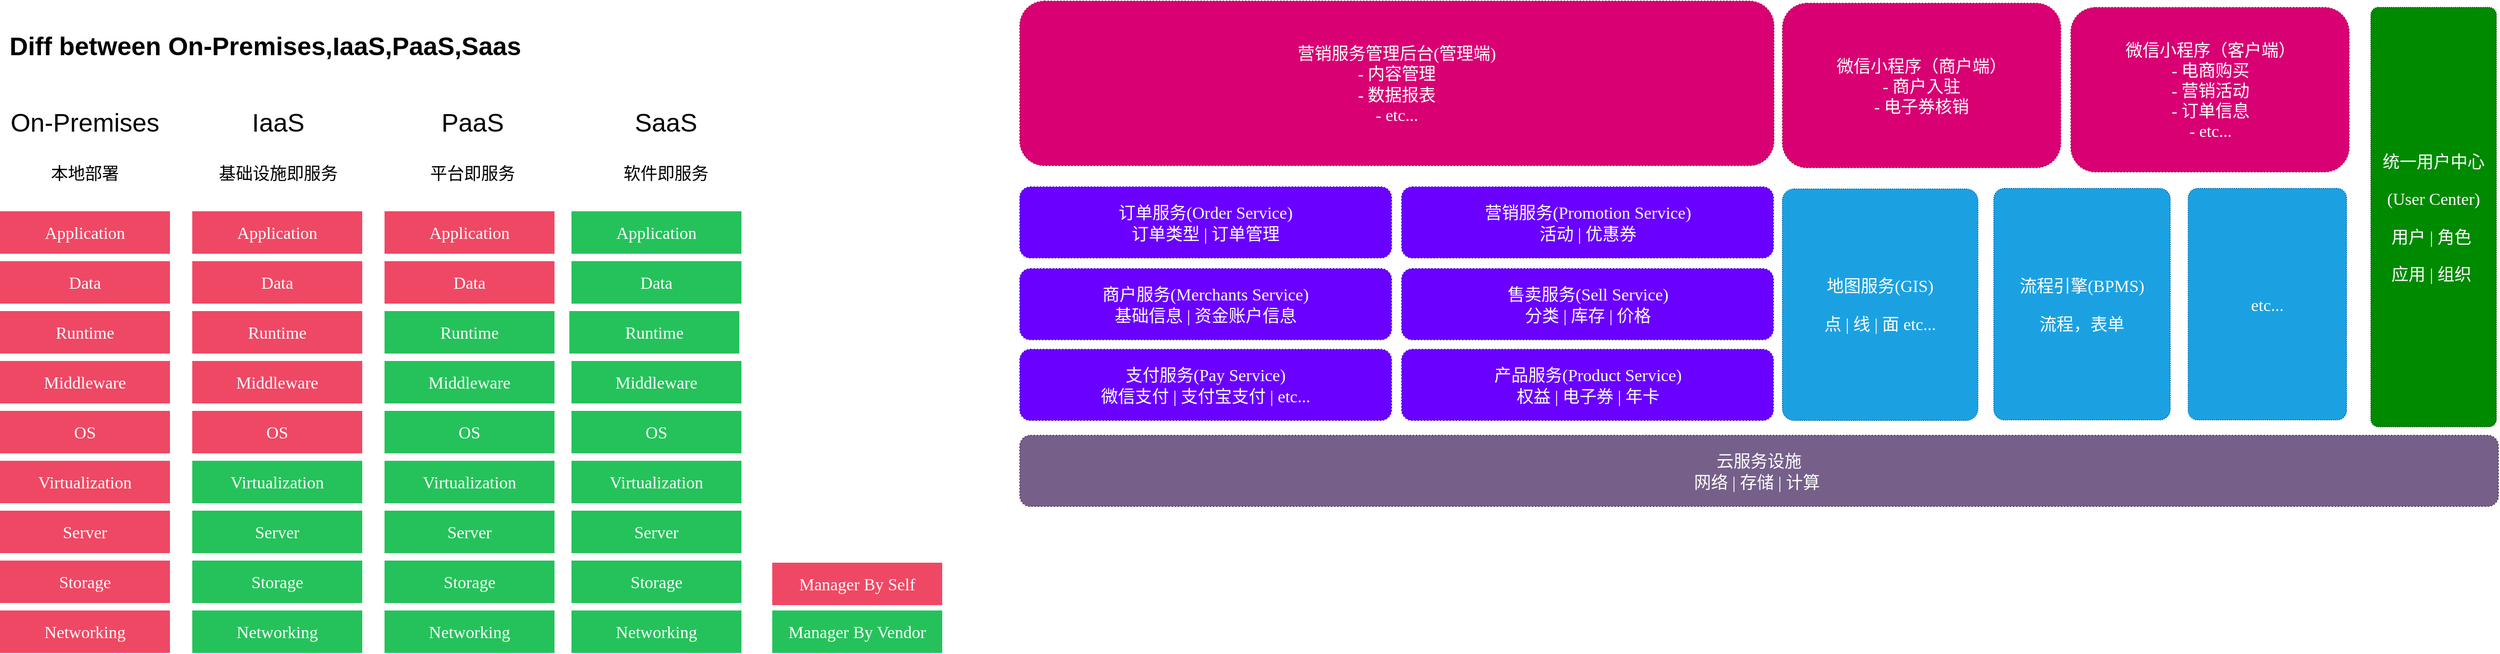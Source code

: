 <mxfile version="24.8.6">
  <diagram name="第 1 页" id="ZknkTiHTkFIjWXrP2Em_">
    <mxGraphModel dx="3857" dy="2365" grid="0" gridSize="10" guides="1" tooltips="1" connect="1" arrows="1" fold="1" page="0" pageScale="1" pageWidth="827" pageHeight="1169" math="0" shadow="0">
      <root>
        <mxCell id="0" />
        <mxCell id="1" parent="0" />
        <mxCell id="aw8PCjykxM2-NQnz8DjW-1" value="&lt;h1 style=&quot;font-size: 24px;&quot;&gt;Diff between On-Premises,IaaS,PaaS,Saas&lt;/h1&gt;" style="text;html=1;strokeColor=none;fillColor=none;spacing=5;spacingTop=-20;whiteSpace=wrap;overflow=hidden;rounded=0;fontSize=24;" parent="1" vertex="1">
          <mxGeometry x="-286.5" y="-176" width="698" height="45" as="geometry" />
        </mxCell>
        <mxCell id="aw8PCjykxM2-NQnz8DjW-4" value="Manager By Self" style="rounded=0;whiteSpace=wrap;html=1;fontFamily=Tahoma;fontSize=16;fillColor=#ef4864;fontColor=#FFF;strokeColor=none;" parent="1" vertex="1">
          <mxGeometry x="437" y="330" width="160" height="40" as="geometry" />
        </mxCell>
        <mxCell id="aw8PCjykxM2-NQnz8DjW-6" value="Manager By Vendor" style="rounded=0;whiteSpace=wrap;html=1;fontFamily=Tahoma;fontSize=16;fontColor=#FFF;fillColor=#25c25b;strokeColor=none;" parent="1" vertex="1">
          <mxGeometry x="437" y="375" width="160" height="40" as="geometry" />
        </mxCell>
        <mxCell id="aw8PCjykxM2-NQnz8DjW-7" value="Networking" style="rounded=0;whiteSpace=wrap;html=1;fontFamily=Tahoma;fontSize=16;fillColor=#ef4864;fontColor=#FFF;strokeColor=none;" parent="1" vertex="1">
          <mxGeometry x="-290" y="375" width="160" height="40" as="geometry" />
        </mxCell>
        <mxCell id="aw8PCjykxM2-NQnz8DjW-8" value="Storage" style="rounded=0;whiteSpace=wrap;html=1;fontFamily=Tahoma;fontSize=16;fillColor=#ef4864;fontColor=#FFF;strokeColor=none;" parent="1" vertex="1">
          <mxGeometry x="-290" y="328" width="160" height="40" as="geometry" />
        </mxCell>
        <mxCell id="aw8PCjykxM2-NQnz8DjW-9" value="Server" style="rounded=0;whiteSpace=wrap;html=1;fontFamily=Tahoma;fontSize=16;fillColor=#ef4864;fontColor=#FFF;strokeColor=none;" parent="1" vertex="1">
          <mxGeometry x="-290" y="281" width="160" height="40" as="geometry" />
        </mxCell>
        <mxCell id="aw8PCjykxM2-NQnz8DjW-10" value="OS" style="rounded=0;whiteSpace=wrap;html=1;fontFamily=Tahoma;fontSize=16;fillColor=#ef4864;fontColor=#FFF;strokeColor=none;" parent="1" vertex="1">
          <mxGeometry x="-290" y="187" width="160" height="40" as="geometry" />
        </mxCell>
        <mxCell id="aw8PCjykxM2-NQnz8DjW-11" value="Middleware" style="rounded=0;whiteSpace=wrap;html=1;fontFamily=Tahoma;fontSize=16;fillColor=#ef4864;fontColor=#FFF;strokeColor=none;" parent="1" vertex="1">
          <mxGeometry x="-290" y="140" width="160" height="40" as="geometry" />
        </mxCell>
        <mxCell id="aw8PCjykxM2-NQnz8DjW-12" value="Runtime" style="rounded=0;whiteSpace=wrap;html=1;fontFamily=Tahoma;fontSize=16;fillColor=#ef4864;fontColor=#FFF;strokeColor=none;" parent="1" vertex="1">
          <mxGeometry x="-290" y="93" width="160" height="40" as="geometry" />
        </mxCell>
        <mxCell id="aw8PCjykxM2-NQnz8DjW-13" value="Data" style="rounded=0;whiteSpace=wrap;html=1;fontFamily=Tahoma;fontSize=16;fillColor=#ef4864;fontColor=#FFF;strokeColor=none;" parent="1" vertex="1">
          <mxGeometry x="-290" y="46" width="160" height="40" as="geometry" />
        </mxCell>
        <mxCell id="aw8PCjykxM2-NQnz8DjW-14" value="Application" style="rounded=0;whiteSpace=wrap;html=1;fontFamily=Tahoma;fontSize=16;fillColor=#ef4864;fontColor=#FFF;strokeColor=none;" parent="1" vertex="1">
          <mxGeometry x="-290" y="-1" width="160" height="40" as="geometry" />
        </mxCell>
        <mxCell id="aw8PCjykxM2-NQnz8DjW-15" value="&lt;h1 style=&quot;font-size: 24px;&quot;&gt;&lt;span style=&quot;background-color: initial; font-weight: normal;&quot;&gt;On-Premises&lt;/span&gt;&lt;br&gt;&lt;/h1&gt;&lt;div&gt;&lt;span style=&quot;background-color: initial; font-weight: normal;&quot;&gt;&lt;font style=&quot;font-size: 16px;&quot;&gt;本地部署&lt;/font&gt;&lt;/span&gt;&lt;/div&gt;" style="text;html=1;strokeColor=none;fillColor=none;spacing=5;spacingTop=-20;whiteSpace=wrap;overflow=hidden;rounded=0;fontSize=24;align=center;verticalAlign=middle;" parent="1" vertex="1">
          <mxGeometry x="-290" y="-110" width="160" height="100" as="geometry" />
        </mxCell>
        <mxCell id="aw8PCjykxM2-NQnz8DjW-16" value="&lt;h1 style=&quot;font-size: 24px;&quot;&gt;&lt;span style=&quot;font-weight: 400;&quot;&gt;IaaS&lt;/span&gt;&lt;/h1&gt;&lt;div&gt;&lt;font style=&quot;font-size: 16px;&quot;&gt;基础设施即服务&lt;/font&gt;&lt;/div&gt;" style="text;html=1;strokeColor=none;fillColor=none;spacing=5;spacingTop=-20;whiteSpace=wrap;overflow=hidden;rounded=0;fontSize=24;align=center;verticalAlign=middle;" parent="1" vertex="1">
          <mxGeometry x="-108" y="-110" width="160" height="100" as="geometry" />
        </mxCell>
        <mxCell id="aw8PCjykxM2-NQnz8DjW-18" value="OS" style="rounded=0;whiteSpace=wrap;html=1;fontFamily=Tahoma;fontSize=16;fillColor=#ef4864;fontColor=#FFF;strokeColor=none;" parent="1" vertex="1">
          <mxGeometry x="-109" y="187" width="160" height="40" as="geometry" />
        </mxCell>
        <mxCell id="aw8PCjykxM2-NQnz8DjW-19" value="Networking" style="rounded=0;whiteSpace=wrap;html=1;fontFamily=Tahoma;fontSize=16;fontColor=#FFF;fillColor=#25c25b;strokeColor=none;" parent="1" vertex="1">
          <mxGeometry x="-109" y="375" width="160" height="40" as="geometry" />
        </mxCell>
        <mxCell id="aw8PCjykxM2-NQnz8DjW-20" value="Virtualization" style="rounded=0;whiteSpace=wrap;html=1;fontFamily=Tahoma;fontSize=16;fillColor=#ef4864;fontColor=#FFF;strokeColor=none;" parent="1" vertex="1">
          <mxGeometry x="-290" y="234" width="160" height="40" as="geometry" />
        </mxCell>
        <mxCell id="aw8PCjykxM2-NQnz8DjW-21" value="Storage" style="rounded=0;whiteSpace=wrap;html=1;fontFamily=Tahoma;fontSize=16;fontColor=#FFF;fillColor=#25c25b;strokeColor=none;" parent="1" vertex="1">
          <mxGeometry x="-109" y="328" width="160" height="40" as="geometry" />
        </mxCell>
        <mxCell id="aw8PCjykxM2-NQnz8DjW-22" value="Server" style="rounded=0;whiteSpace=wrap;html=1;fontFamily=Tahoma;fontSize=16;fontColor=#FFF;fillColor=#25c25b;strokeColor=none;" parent="1" vertex="1">
          <mxGeometry x="-109" y="281" width="160" height="40" as="geometry" />
        </mxCell>
        <mxCell id="aw8PCjykxM2-NQnz8DjW-23" value="Virtualization" style="rounded=0;whiteSpace=wrap;html=1;fontFamily=Tahoma;fontSize=16;fontColor=#FFF;fillColor=#25c25b;strokeColor=none;" parent="1" vertex="1">
          <mxGeometry x="-109" y="234" width="160" height="40" as="geometry" />
        </mxCell>
        <mxCell id="aw8PCjykxM2-NQnz8DjW-24" value="Middleware" style="rounded=0;whiteSpace=wrap;html=1;fontFamily=Tahoma;fontSize=16;fillColor=#ef4864;fontColor=#FFF;strokeColor=none;" parent="1" vertex="1">
          <mxGeometry x="-109" y="140" width="160" height="40" as="geometry" />
        </mxCell>
        <mxCell id="aw8PCjykxM2-NQnz8DjW-25" value="Runtime" style="rounded=0;whiteSpace=wrap;html=1;fontFamily=Tahoma;fontSize=16;fillColor=#ef4864;fontColor=#FFF;strokeColor=none;" parent="1" vertex="1">
          <mxGeometry x="-109" y="93" width="160" height="40" as="geometry" />
        </mxCell>
        <mxCell id="aw8PCjykxM2-NQnz8DjW-26" value="Data" style="rounded=0;whiteSpace=wrap;html=1;fontFamily=Tahoma;fontSize=16;fillColor=#ef4864;fontColor=#FFF;strokeColor=none;" parent="1" vertex="1">
          <mxGeometry x="-109" y="46" width="160" height="40" as="geometry" />
        </mxCell>
        <mxCell id="aw8PCjykxM2-NQnz8DjW-27" value="Application" style="rounded=0;whiteSpace=wrap;html=1;fontFamily=Tahoma;fontSize=16;fillColor=#ef4864;fontColor=#FFF;strokeColor=none;" parent="1" vertex="1">
          <mxGeometry x="-109" y="-1" width="160" height="40" as="geometry" />
        </mxCell>
        <mxCell id="aw8PCjykxM2-NQnz8DjW-28" value="&lt;h1 style=&quot;font-size: 24px;&quot;&gt;&lt;span style=&quot;font-weight: 400;&quot;&gt;PaaS&lt;/span&gt;&lt;/h1&gt;&lt;div&gt;&lt;span style=&quot;font-weight: 400;&quot;&gt;&lt;font style=&quot;font-size: 16px;&quot;&gt;平台即服务&lt;/font&gt;&lt;/span&gt;&lt;/div&gt;" style="text;html=1;strokeColor=none;fillColor=none;spacing=5;spacingTop=-20;whiteSpace=wrap;overflow=hidden;rounded=0;fontSize=24;align=center;verticalAlign=middle;" parent="1" vertex="1">
          <mxGeometry x="75" y="-110" width="160" height="100" as="geometry" />
        </mxCell>
        <mxCell id="aw8PCjykxM2-NQnz8DjW-29" value="Networking" style="rounded=0;whiteSpace=wrap;html=1;fontFamily=Tahoma;fontSize=16;fontColor=#FFF;fillColor=#25c25b;strokeColor=none;" parent="1" vertex="1">
          <mxGeometry x="72" y="375" width="160" height="40" as="geometry" />
        </mxCell>
        <mxCell id="aw8PCjykxM2-NQnz8DjW-30" value="Storage" style="rounded=0;whiteSpace=wrap;html=1;fontFamily=Tahoma;fontSize=16;fontColor=#FFF;fillColor=#25c25b;strokeColor=none;" parent="1" vertex="1">
          <mxGeometry x="72" y="328" width="160" height="40" as="geometry" />
        </mxCell>
        <mxCell id="aw8PCjykxM2-NQnz8DjW-31" value="Server" style="rounded=0;whiteSpace=wrap;html=1;fontFamily=Tahoma;fontSize=16;fontColor=#FFF;fillColor=#25c25b;strokeColor=none;" parent="1" vertex="1">
          <mxGeometry x="72" y="281" width="160" height="40" as="geometry" />
        </mxCell>
        <mxCell id="aw8PCjykxM2-NQnz8DjW-32" value="Virtualization" style="rounded=0;whiteSpace=wrap;html=1;fontFamily=Tahoma;fontSize=16;fontColor=#FFF;fillColor=#25c25b;strokeColor=none;" parent="1" vertex="1">
          <mxGeometry x="72" y="234" width="160" height="40" as="geometry" />
        </mxCell>
        <mxCell id="aw8PCjykxM2-NQnz8DjW-33" value="OS" style="rounded=0;whiteSpace=wrap;html=1;fontFamily=Tahoma;fontSize=16;fontColor=#FFF;fillColor=#25c25b;strokeColor=none;" parent="1" vertex="1">
          <mxGeometry x="72" y="187" width="160" height="40" as="geometry" />
        </mxCell>
        <mxCell id="aw8PCjykxM2-NQnz8DjW-34" value="Middleware" style="rounded=0;whiteSpace=wrap;html=1;fontFamily=Tahoma;fontSize=16;fontColor=#FFF;fillColor=#25c25b;strokeColor=none;" parent="1" vertex="1">
          <mxGeometry x="72" y="140" width="160" height="40" as="geometry" />
        </mxCell>
        <mxCell id="aw8PCjykxM2-NQnz8DjW-36" value="Runtime" style="rounded=0;whiteSpace=wrap;html=1;fontFamily=Tahoma;fontSize=16;fontColor=#FFF;fillColor=#25c25b;strokeColor=none;" parent="1" vertex="1">
          <mxGeometry x="72" y="93" width="160" height="40" as="geometry" />
        </mxCell>
        <mxCell id="aw8PCjykxM2-NQnz8DjW-37" value="Data" style="rounded=0;whiteSpace=wrap;html=1;fontFamily=Tahoma;fontSize=16;fillColor=#ef4864;fontColor=#FFF;strokeColor=none;" parent="1" vertex="1">
          <mxGeometry x="72" y="46" width="160" height="40" as="geometry" />
        </mxCell>
        <mxCell id="aw8PCjykxM2-NQnz8DjW-38" value="Application" style="rounded=0;whiteSpace=wrap;html=1;fontFamily=Tahoma;fontSize=16;fillColor=#ef4864;fontColor=#FFF;strokeColor=none;" parent="1" vertex="1">
          <mxGeometry x="72" y="-1" width="160" height="40" as="geometry" />
        </mxCell>
        <mxCell id="aw8PCjykxM2-NQnz8DjW-39" value="&lt;h1 style=&quot;font-size: 24px;&quot;&gt;&lt;span style=&quot;font-weight: 400;&quot;&gt;SaaS&lt;/span&gt;&lt;/h1&gt;&lt;div&gt;&lt;span style=&quot;font-weight: 400;&quot;&gt;&lt;font style=&quot;font-size: 16px;&quot;&gt;软件即服务&lt;/font&gt;&lt;/span&gt;&lt;/div&gt;" style="text;html=1;strokeColor=none;fillColor=none;spacing=5;spacingTop=-20;whiteSpace=wrap;overflow=hidden;rounded=0;fontSize=24;align=center;verticalAlign=middle;" parent="1" vertex="1">
          <mxGeometry x="257" y="-110" width="160" height="100" as="geometry" />
        </mxCell>
        <mxCell id="aw8PCjykxM2-NQnz8DjW-40" value="Networking" style="rounded=0;whiteSpace=wrap;html=1;fontFamily=Tahoma;fontSize=16;fontColor=#FFF;fillColor=#25c25b;strokeColor=none;" parent="1" vertex="1">
          <mxGeometry x="248" y="375" width="160" height="40" as="geometry" />
        </mxCell>
        <mxCell id="aw8PCjykxM2-NQnz8DjW-144" value="Storage" style="rounded=0;whiteSpace=wrap;html=1;fontFamily=Tahoma;fontSize=16;fontColor=#FFF;fillColor=#25c25b;strokeColor=none;" parent="1" vertex="1">
          <mxGeometry x="248" y="328" width="160" height="40" as="geometry" />
        </mxCell>
        <mxCell id="aw8PCjykxM2-NQnz8DjW-145" value="Server" style="rounded=0;whiteSpace=wrap;html=1;fontFamily=Tahoma;fontSize=16;fontColor=#FFF;fillColor=#25c25b;strokeColor=none;" parent="1" vertex="1">
          <mxGeometry x="248" y="281" width="160" height="40" as="geometry" />
        </mxCell>
        <mxCell id="aw8PCjykxM2-NQnz8DjW-146" value="Virtualization" style="rounded=0;whiteSpace=wrap;html=1;fontFamily=Tahoma;fontSize=16;fontColor=#FFF;fillColor=#25c25b;strokeColor=none;" parent="1" vertex="1">
          <mxGeometry x="248" y="234" width="160" height="40" as="geometry" />
        </mxCell>
        <mxCell id="aw8PCjykxM2-NQnz8DjW-147" value="OS" style="rounded=0;whiteSpace=wrap;html=1;fontFamily=Tahoma;fontSize=16;fontColor=#FFF;fillColor=#25c25b;strokeColor=none;" parent="1" vertex="1">
          <mxGeometry x="248" y="187" width="160" height="40" as="geometry" />
        </mxCell>
        <mxCell id="aw8PCjykxM2-NQnz8DjW-148" value="Middleware" style="rounded=0;whiteSpace=wrap;html=1;fontFamily=Tahoma;fontSize=16;fontColor=#FFF;fillColor=#25c25b;strokeColor=none;" parent="1" vertex="1">
          <mxGeometry x="248" y="140" width="160" height="40" as="geometry" />
        </mxCell>
        <mxCell id="aw8PCjykxM2-NQnz8DjW-149" value="Runtime" style="rounded=0;whiteSpace=wrap;html=1;fontFamily=Tahoma;fontSize=16;fontColor=#FFF;fillColor=#25c25b;strokeColor=none;" parent="1" vertex="1">
          <mxGeometry x="246" y="93" width="160" height="40" as="geometry" />
        </mxCell>
        <mxCell id="aw8PCjykxM2-NQnz8DjW-150" value="Data" style="rounded=0;whiteSpace=wrap;html=1;fontFamily=Tahoma;fontSize=16;fontColor=#FFF;fillColor=#25c25b;strokeColor=none;" parent="1" vertex="1">
          <mxGeometry x="248" y="46" width="160" height="40" as="geometry" />
        </mxCell>
        <mxCell id="aw8PCjykxM2-NQnz8DjW-151" value="Application" style="rounded=0;whiteSpace=wrap;html=1;fontFamily=Tahoma;fontSize=16;fontColor=#FFF;fillColor=#25c25b;strokeColor=none;" parent="1" vertex="1">
          <mxGeometry x="248" y="-1" width="160" height="40" as="geometry" />
        </mxCell>
        <mxCell id="aw8PCjykxM2-NQnz8DjW-195" value="支付服务(Pay Service)&lt;br&gt;微信支付 | 支付宝支付 | etc..." style="rounded=1;whiteSpace=wrap;html=1;fontFamily=Tahoma;verticalAlign=middle;align=center;spacing=8;fontSize=16;strokeColor=#3700CC;dashed=1;dashPattern=1 2;fillColor=#6a00ff;fontColor=#ffffff;" parent="1" vertex="1">
          <mxGeometry x="670" y="129" width="350" height="67" as="geometry" />
        </mxCell>
        <mxCell id="uHpPP6ECfVWJAUWhDHUz-2" value="云服务设施&lt;br&gt;网络 | 存储 | 计算&amp;nbsp;" style="rounded=1;whiteSpace=wrap;html=1;fontFamily=Tahoma;verticalAlign=middle;align=center;spacing=8;fontSize=16;strokeColor=#432D57;dashed=1;dashPattern=1 2;fillColor=#76608a;fontColor=#ffffff;" parent="1" vertex="1">
          <mxGeometry x="670" y="210" width="1392" height="67" as="geometry" />
        </mxCell>
        <mxCell id="uHpPP6ECfVWJAUWhDHUz-9" value="商户服务(Merchants Service)&lt;br&gt;基础信息 | 资金账户信息" style="rounded=1;whiteSpace=wrap;html=1;fontFamily=Tahoma;verticalAlign=middle;align=center;spacing=8;fontSize=16;strokeColor=#3700CC;dashed=1;dashPattern=1 2;fillColor=#6a00ff;fontColor=#ffffff;" parent="1" vertex="1">
          <mxGeometry x="670" y="53" width="350" height="67" as="geometry" />
        </mxCell>
        <mxCell id="uHpPP6ECfVWJAUWhDHUz-10" value="订单服务(Order Service)&lt;br&gt;订单类型 | 订单管理" style="rounded=1;whiteSpace=wrap;html=1;fontFamily=Tahoma;verticalAlign=middle;align=center;spacing=8;fontSize=16;strokeColor=#3700CC;dashed=1;dashPattern=1 2;fillColor=#6a00ff;fontColor=#ffffff;" parent="1" vertex="1">
          <mxGeometry x="670" y="-24" width="350" height="67" as="geometry" />
        </mxCell>
        <mxCell id="uHpPP6ECfVWJAUWhDHUz-29" value="产品服务(Product Service)&lt;br&gt;权益 | 电子券 | 年卡" style="rounded=1;whiteSpace=wrap;html=1;fontFamily=Tahoma;verticalAlign=middle;align=center;spacing=8;fontSize=16;strokeColor=#3700CC;dashed=1;dashPattern=1 2;fillColor=#6a00ff;fontColor=#ffffff;" parent="1" vertex="1">
          <mxGeometry x="1029.5" y="129" width="350" height="67" as="geometry" />
        </mxCell>
        <mxCell id="uHpPP6ECfVWJAUWhDHUz-30" value="营销服务(Promotion Service)&lt;br&gt;&amp;nbsp;活动 | 优惠券&amp;nbsp;" style="rounded=1;whiteSpace=wrap;html=1;fontFamily=Tahoma;verticalAlign=middle;align=center;spacing=8;fontSize=16;strokeColor=#3700CC;dashed=1;dashPattern=1 2;fillColor=#6a00ff;fontColor=#ffffff;" parent="1" vertex="1">
          <mxGeometry x="1029.5" y="-24" width="350" height="67" as="geometry" />
        </mxCell>
        <mxCell id="uHpPP6ECfVWJAUWhDHUz-31" value="售卖服务(Sell Service)&lt;br&gt;分类 | 库存 | 价格" style="rounded=1;whiteSpace=wrap;html=1;fontFamily=Tahoma;verticalAlign=middle;align=center;spacing=8;fontSize=16;strokeColor=#3700CC;dashed=1;dashPattern=1 2;fillColor=#6a00ff;fontColor=#ffffff;" parent="1" vertex="1">
          <mxGeometry x="1029.5" y="53" width="350" height="67" as="geometry" />
        </mxCell>
        <mxCell id="Qxil72xSA6o9jFv1MVt--3" value="&lt;p style=&quot;font-size: 16px;&quot;&gt;统一用户中心&lt;/p&gt;&lt;p style=&quot;font-size: 16px;&quot;&gt;(User Center)&lt;/p&gt;&lt;p style=&quot;font-size: 16px;&quot;&gt;用户 | 角色&amp;nbsp;&lt;/p&gt;&lt;p style=&quot;font-size: 16px;&quot;&gt;应用 | 组织&amp;nbsp;&lt;/p&gt;" style="rounded=1;whiteSpace=wrap;html=1;fontFamily=Tahoma;arcSize=6;fontSize=16;verticalAlign=middle;align=center;spacing=8;dashed=1;dashPattern=1 1;fillColor=#008a00;strokeColor=#005700;fontColor=#ffffff;" parent="1" vertex="1">
          <mxGeometry x="1942" y="-193" width="118" height="395" as="geometry" />
        </mxCell>
        <mxCell id="Qxil72xSA6o9jFv1MVt--4" value="营销服务管理后台(管理端)&lt;br&gt;- 内容管理&lt;br&gt;- 数据报表&lt;br&gt;- etc..." style="rounded=1;whiteSpace=wrap;html=1;fontFamily=Tahoma;verticalAlign=middle;align=center;spacing=8;fontSize=16;strokeColor=#A50040;dashed=1;dashPattern=1 2;fillColor=#d80073;fontColor=#ffffff;" parent="1" vertex="1">
          <mxGeometry x="670" y="-199" width="710" height="155" as="geometry" />
        </mxCell>
        <mxCell id="Qxil72xSA6o9jFv1MVt--6" value="&lt;p style=&quot;font-size: 16px;&quot;&gt;地图服务(GIS)&lt;/p&gt;&lt;p style=&quot;font-size: 16px;&quot;&gt;点 | 线 | 面 etc...&lt;/p&gt;" style="rounded=1;whiteSpace=wrap;html=1;fontFamily=Tahoma;arcSize=6;fontSize=16;verticalAlign=middle;align=center;spacing=8;dashed=1;dashPattern=1 1;fillColor=#1ba1e2;fontColor=#ffffff;strokeColor=#006EAF;" parent="1" vertex="1">
          <mxGeometry x="1388" y="-22" width="184" height="218" as="geometry" />
        </mxCell>
        <mxCell id="Qxil72xSA6o9jFv1MVt--7" value="&lt;p style=&quot;font-size: 16px;&quot;&gt;流程引擎(BPMS)&lt;/p&gt;&lt;p style=&quot;font-size: 16px;&quot;&gt;流程，表单&lt;/p&gt;" style="rounded=1;whiteSpace=wrap;html=1;fontFamily=Tahoma;arcSize=6;fontSize=16;verticalAlign=middle;align=center;spacing=8;dashed=1;dashPattern=1 1;fillColor=#1ba1e2;fontColor=#ffffff;strokeColor=#006EAF;" parent="1" vertex="1">
          <mxGeometry x="1587" y="-22.5" width="166" height="218" as="geometry" />
        </mxCell>
        <mxCell id="Qxil72xSA6o9jFv1MVt--8" value="&lt;p style=&quot;font-size: 16px;&quot;&gt;etc...&lt;/p&gt;" style="rounded=1;whiteSpace=wrap;html=1;fontFamily=Tahoma;arcSize=6;fontSize=16;verticalAlign=middle;align=center;spacing=8;dashed=1;dashPattern=1 1;fillColor=#1ba1e2;fontColor=#ffffff;strokeColor=#006EAF;" parent="1" vertex="1">
          <mxGeometry x="1770" y="-22.5" width="149" height="218" as="geometry" />
        </mxCell>
        <mxCell id="Qxil72xSA6o9jFv1MVt--9" value="微信小程序（商户端）&lt;br&gt;- 商户入驻&lt;br&gt;- 电子券核销" style="rounded=1;whiteSpace=wrap;html=1;fontFamily=Tahoma;verticalAlign=middle;align=center;spacing=8;fontSize=16;strokeColor=#A50040;dashed=1;dashPattern=1 2;fillColor=#d80073;fontColor=#ffffff;" parent="1" vertex="1">
          <mxGeometry x="1388" y="-197" width="262" height="155" as="geometry" />
        </mxCell>
        <mxCell id="Qxil72xSA6o9jFv1MVt--11" value="微信小程序（客户端）&lt;br&gt;- 电商购买&lt;br&gt;- 营销活动&lt;br&gt;- 订单信息&lt;br&gt;- etc..." style="rounded=1;whiteSpace=wrap;html=1;fontFamily=Tahoma;verticalAlign=middle;align=center;spacing=8;fontSize=16;strokeColor=#A50040;dashed=1;dashPattern=1 2;fillColor=#d80073;fontColor=#ffffff;" parent="1" vertex="1">
          <mxGeometry x="1659.5" y="-193" width="262" height="155" as="geometry" />
        </mxCell>
      </root>
    </mxGraphModel>
  </diagram>
</mxfile>
